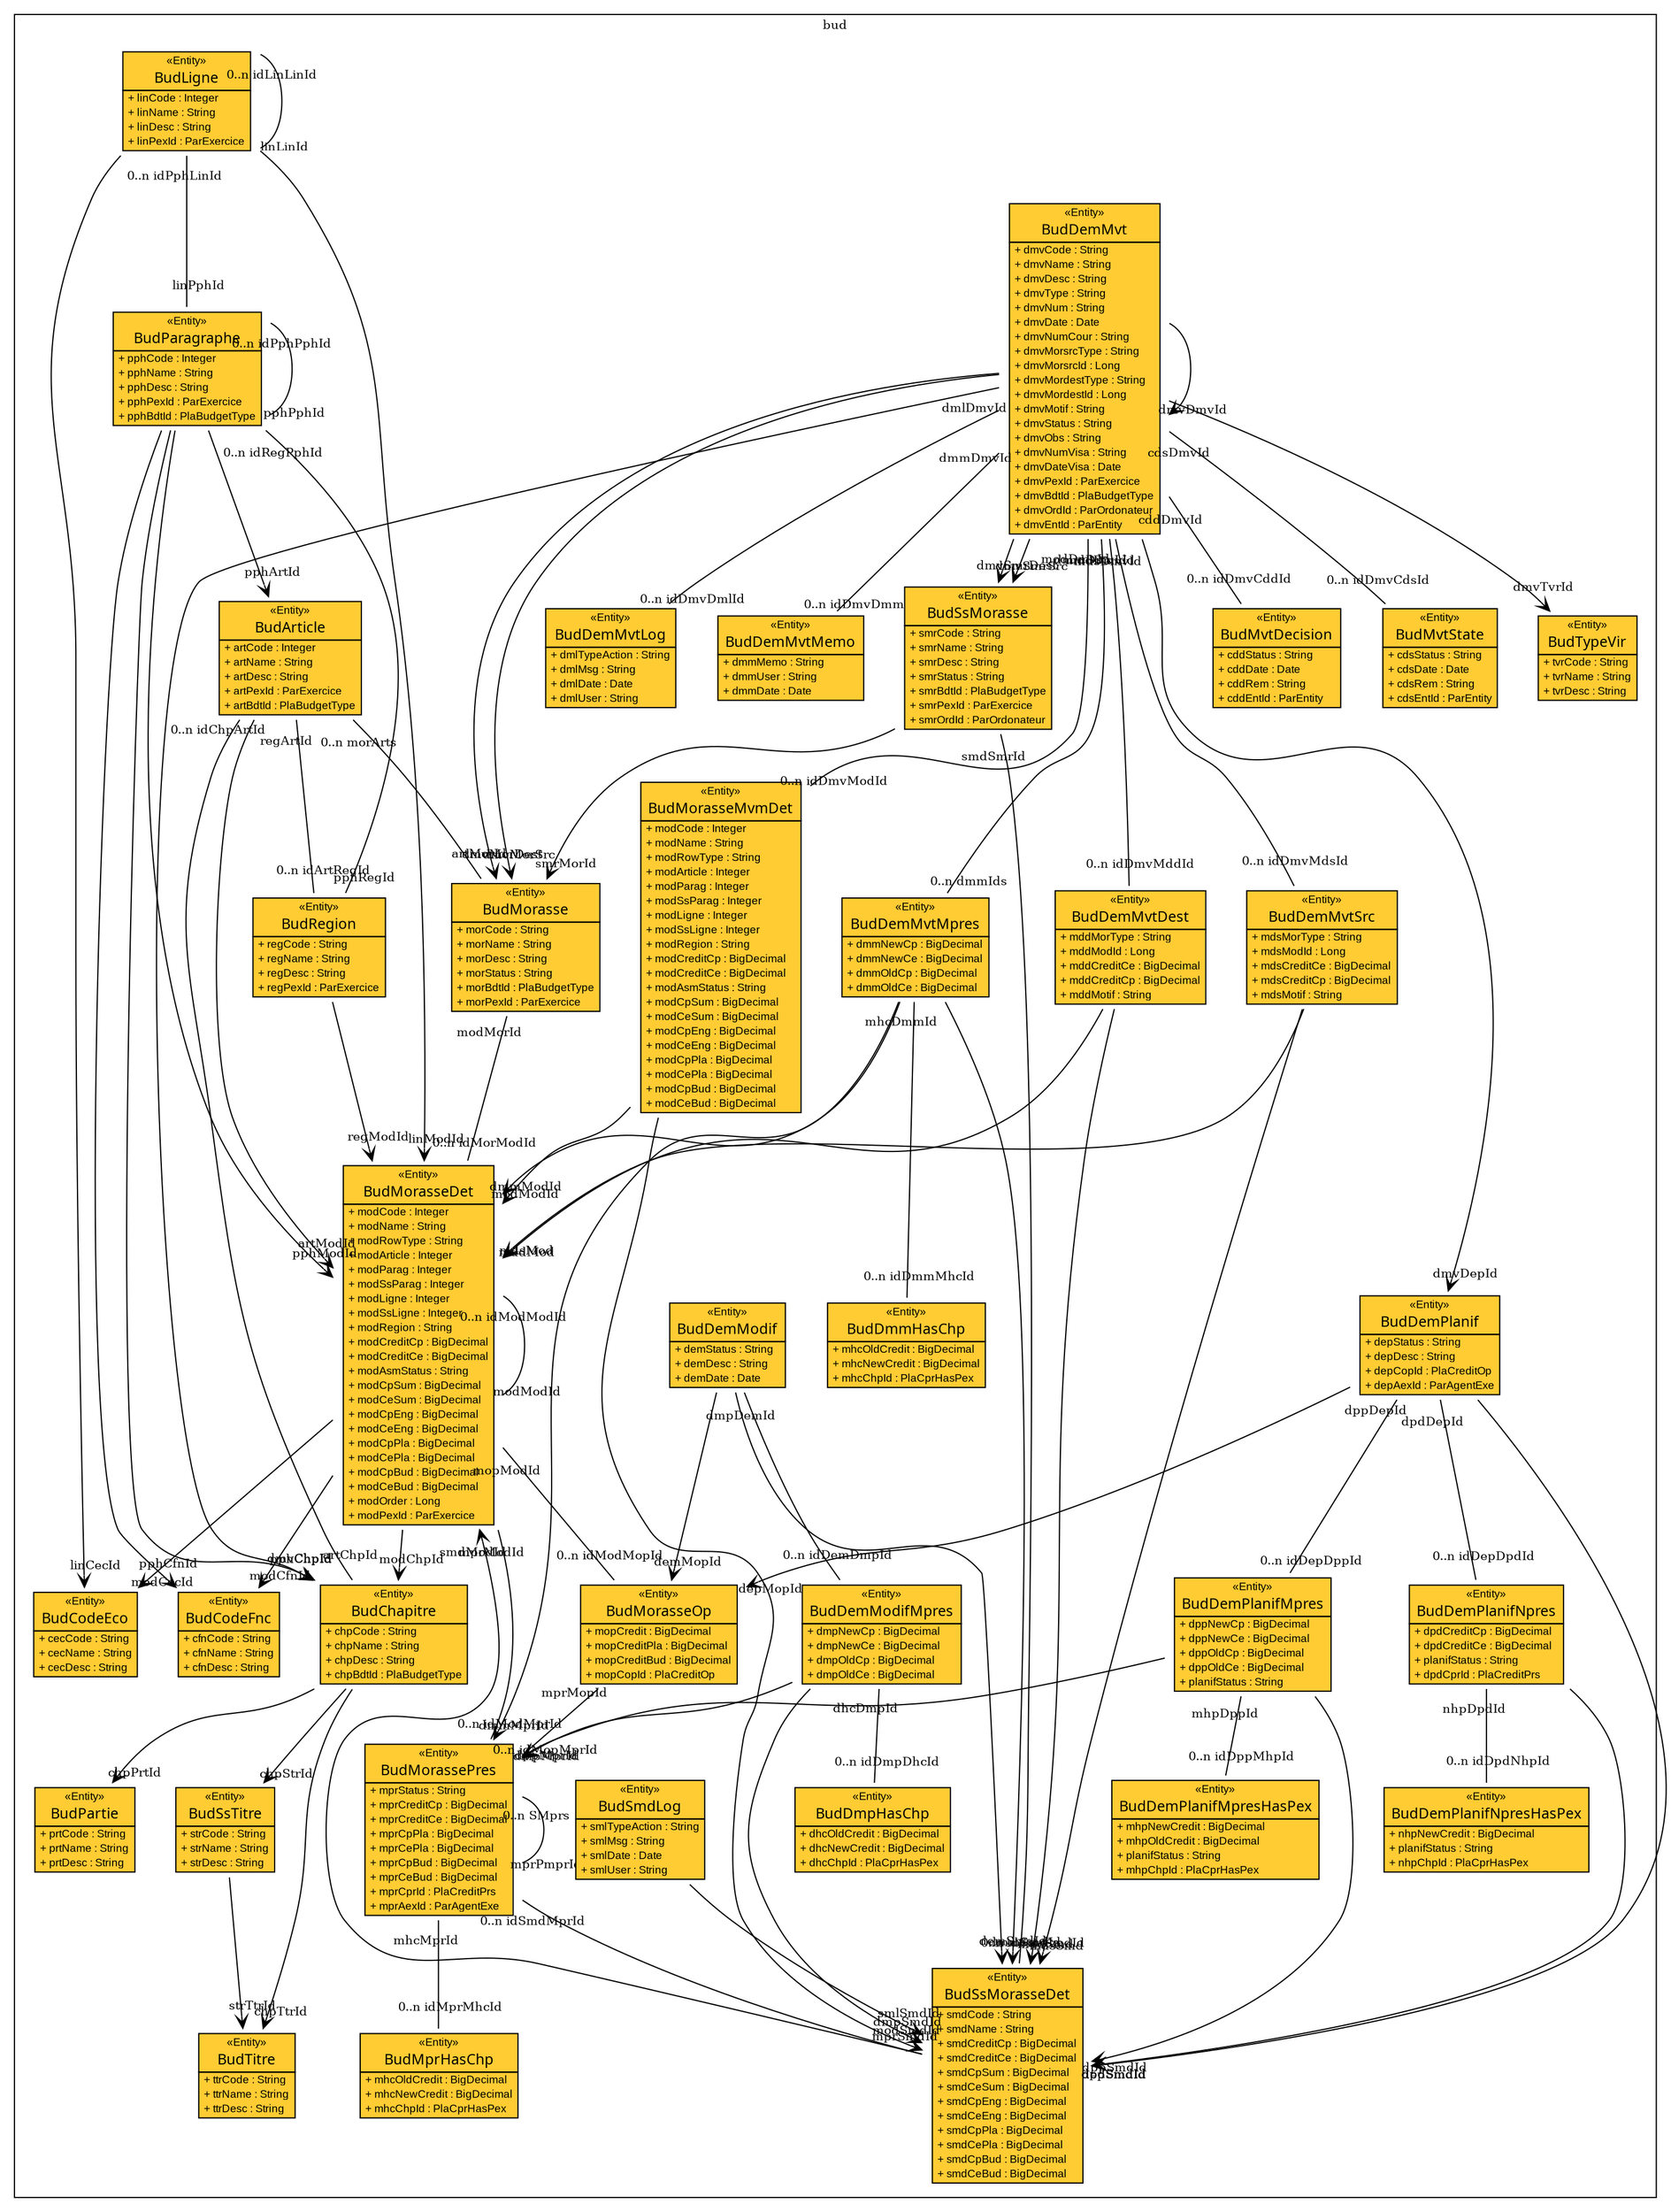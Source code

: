 digraph G {
	fontsize = 10
	node [
		fontsize = 10
		fontname="arial"
		shape=plaintext
	]

	edge [
		fontsize = 10
	]
subgraph clusterbud {
	label = "bud"  
	BudArticle [label=<<table border="0" cellborder="1" cellspacing="0" cellpadding="0" port="p" bgcolor="#FFCC33">
	<tr><td>
	<table border="0" cellspacing="1" cellpadding="1">
		<tr><td> &laquo;Entity&raquo; </td></tr>
		<tr><td><font face="arialbd"  point-size="12.0"> BudArticle </font></td></tr>
	</table></td></tr>
	<tr><td>
		<table border="0" cellspacing="0" cellpadding="1">	
	<tr><td align="left"> + artCode : Integer </td></tr>
	<tr><td align="left"> + artName : String </td></tr>
	<tr><td align="left"> + artDesc : String </td></tr>
	<tr><td align="left"> + artPexId : ParExercice </td></tr>
	<tr><td align="left"> + artBdtId : PlaBudgetType </td></tr>
		</table>		
	</td></tr>
	</table>>, fontname="arial", fontcolor="black", fontsize=9.0];
	BudChapitre [label=<<table border="0" cellborder="1" cellspacing="0" cellpadding="0" port="p" bgcolor="#FFCC33">
	<tr><td>
	<table border="0" cellspacing="1" cellpadding="1">
		<tr><td> &laquo;Entity&raquo; </td></tr>
		<tr><td><font face="arialbd"  point-size="12.0"> BudChapitre </font></td></tr>
	</table></td></tr>
	<tr><td>
		<table border="0" cellspacing="0" cellpadding="1">	
	<tr><td align="left"> + chpCode : String </td></tr>
	<tr><td align="left"> + chpName : String </td></tr>
	<tr><td align="left"> + chpDesc : String </td></tr>
	<tr><td align="left"> + chpBdtId : PlaBudgetType </td></tr>
		</table>		
	</td></tr>
	</table>>, fontname="arial", fontcolor="black", fontsize=9.0];
	BudCodeEco [label=<<table border="0" cellborder="1" cellspacing="0" cellpadding="0" port="p" bgcolor="#FFCC33">
	<tr><td>
	<table border="0" cellspacing="1" cellpadding="1">
		<tr><td> &laquo;Entity&raquo; </td></tr>
		<tr><td><font face="arialbd"  point-size="12.0"> BudCodeEco </font></td></tr>
	</table></td></tr>
	<tr><td>
		<table border="0" cellspacing="0" cellpadding="1">	
	<tr><td align="left"> + cecCode : String </td></tr>
	<tr><td align="left"> + cecName : String </td></tr>
	<tr><td align="left"> + cecDesc : String </td></tr>
		</table>		
	</td></tr>
	</table>>, fontname="arial", fontcolor="black", fontsize=9.0];
	BudCodeFnc [label=<<table border="0" cellborder="1" cellspacing="0" cellpadding="0" port="p" bgcolor="#FFCC33">
	<tr><td>
	<table border="0" cellspacing="1" cellpadding="1">
		<tr><td> &laquo;Entity&raquo; </td></tr>
		<tr><td><font face="arialbd"  point-size="12.0"> BudCodeFnc </font></td></tr>
	</table></td></tr>
	<tr><td>
		<table border="0" cellspacing="0" cellpadding="1">	
	<tr><td align="left"> + cfnCode : String </td></tr>
	<tr><td align="left"> + cfnName : String </td></tr>
	<tr><td align="left"> + cfnDesc : String </td></tr>
		</table>		
	</td></tr>
	</table>>, fontname="arial", fontcolor="black", fontsize=9.0];
	BudDemModif [label=<<table border="0" cellborder="1" cellspacing="0" cellpadding="0" port="p" bgcolor="#FFCC33">
	<tr><td>
	<table border="0" cellspacing="1" cellpadding="1">
		<tr><td> &laquo;Entity&raquo; </td></tr>
		<tr><td><font face="arialbd"  point-size="12.0"> BudDemModif </font></td></tr>
	</table></td></tr>
	<tr><td>
		<table border="0" cellspacing="0" cellpadding="1">	
	<tr><td align="left"> + demStatus : String </td></tr>
	<tr><td align="left"> + demDesc : String </td></tr>
	<tr><td align="left"> + demDate : Date </td></tr>
		</table>		
	</td></tr>
	</table>>, fontname="arial", fontcolor="black", fontsize=9.0];
	BudDemModifMpres [label=<<table border="0" cellborder="1" cellspacing="0" cellpadding="0" port="p" bgcolor="#FFCC33">
	<tr><td>
	<table border="0" cellspacing="1" cellpadding="1">
		<tr><td> &laquo;Entity&raquo; </td></tr>
		<tr><td><font face="arialbd"  point-size="12.0"> BudDemModifMpres </font></td></tr>
	</table></td></tr>
	<tr><td>
		<table border="0" cellspacing="0" cellpadding="1">	
	<tr><td align="left"> + dmpNewCp : BigDecimal </td></tr>
	<tr><td align="left"> + dmpNewCe : BigDecimal </td></tr>
	<tr><td align="left"> + dmpOldCp : BigDecimal </td></tr>
	<tr><td align="left"> + dmpOldCe : BigDecimal </td></tr>
		</table>		
	</td></tr>
	</table>>, fontname="arial", fontcolor="black", fontsize=9.0];
	BudDemMvt [label=<<table border="0" cellborder="1" cellspacing="0" cellpadding="0" port="p" bgcolor="#FFCC33">
	<tr><td>
	<table border="0" cellspacing="1" cellpadding="1">
		<tr><td> &laquo;Entity&raquo; </td></tr>
		<tr><td><font face="arialbd"  point-size="12.0"> BudDemMvt </font></td></tr>
	</table></td></tr>
	<tr><td>
		<table border="0" cellspacing="0" cellpadding="1">	
	<tr><td align="left"> + dmvCode : String </td></tr>
	<tr><td align="left"> + dmvName : String </td></tr>
	<tr><td align="left"> + dmvDesc : String </td></tr>
	<tr><td align="left"> + dmvType : String </td></tr>
	<tr><td align="left"> + dmvNum : String </td></tr>
	<tr><td align="left"> + dmvDate : Date </td></tr>
	<tr><td align="left"> + dmvNumCour : String </td></tr>
	<tr><td align="left"> + dmvMorsrcType : String </td></tr>
	<tr><td align="left"> + dmvMorsrcId : Long </td></tr>
	<tr><td align="left"> + dmvMordestType : String </td></tr>
	<tr><td align="left"> + dmvMordestId : Long </td></tr>
	<tr><td align="left"> + dmvMotif : String </td></tr>
	<tr><td align="left"> + dmvStatus : String </td></tr>
	<tr><td align="left"> + dmvObs : String </td></tr>
	<tr><td align="left"> + dmvNumVisa : String </td></tr>
	<tr><td align="left"> + dmvDateVisa : Date </td></tr>
	<tr><td align="left"> + dmvPexId : ParExercice </td></tr>
	<tr><td align="left"> + dmvBdtId : PlaBudgetType </td></tr>
	<tr><td align="left"> + dmvOrdId : ParOrdonateur </td></tr>
	<tr><td align="left"> + dmvEntId : ParEntity </td></tr>
		</table>		
	</td></tr>
	</table>>, fontname="arial", fontcolor="black", fontsize=9.0];
	BudDemMvtDest [label=<<table border="0" cellborder="1" cellspacing="0" cellpadding="0" port="p" bgcolor="#FFCC33">
	<tr><td>
	<table border="0" cellspacing="1" cellpadding="1">
		<tr><td> &laquo;Entity&raquo; </td></tr>
		<tr><td><font face="arialbd"  point-size="12.0"> BudDemMvtDest </font></td></tr>
	</table></td></tr>
	<tr><td>
		<table border="0" cellspacing="0" cellpadding="1">	
	<tr><td align="left"> + mddMorType : String </td></tr>
	<tr><td align="left"> + mddModId : Long </td></tr>
	<tr><td align="left"> + mddCreditCe : BigDecimal </td></tr>
	<tr><td align="left"> + mddCreditCp : BigDecimal </td></tr>
	<tr><td align="left"> + mddMotif : String </td></tr>
		</table>		
	</td></tr>
	</table>>, fontname="arial", fontcolor="black", fontsize=9.0];
	BudDemMvtLog [label=<<table border="0" cellborder="1" cellspacing="0" cellpadding="0" port="p" bgcolor="#FFCC33">
	<tr><td>
	<table border="0" cellspacing="1" cellpadding="1">
		<tr><td> &laquo;Entity&raquo; </td></tr>
		<tr><td><font face="arialbd"  point-size="12.0"> BudDemMvtLog </font></td></tr>
	</table></td></tr>
	<tr><td>
		<table border="0" cellspacing="0" cellpadding="1">	
	<tr><td align="left"> + dmlTypeAction : String </td></tr>
	<tr><td align="left"> + dmlMsg : String </td></tr>
	<tr><td align="left"> + dmlDate : Date </td></tr>
	<tr><td align="left"> + dmlUser : String </td></tr>
		</table>		
	</td></tr>
	</table>>, fontname="arial", fontcolor="black", fontsize=9.0];
	BudDemMvtMemo [label=<<table border="0" cellborder="1" cellspacing="0" cellpadding="0" port="p" bgcolor="#FFCC33">
	<tr><td>
	<table border="0" cellspacing="1" cellpadding="1">
		<tr><td> &laquo;Entity&raquo; </td></tr>
		<tr><td><font face="arialbd"  point-size="12.0"> BudDemMvtMemo </font></td></tr>
	</table></td></tr>
	<tr><td>
		<table border="0" cellspacing="0" cellpadding="1">	
	<tr><td align="left"> + dmmMemo : String </td></tr>
	<tr><td align="left"> + dmmUser : String </td></tr>
	<tr><td align="left"> + dmmDate : Date </td></tr>
		</table>		
	</td></tr>
	</table>>, fontname="arial", fontcolor="black", fontsize=9.0];
	BudDemMvtMpres [label=<<table border="0" cellborder="1" cellspacing="0" cellpadding="0" port="p" bgcolor="#FFCC33">
	<tr><td>
	<table border="0" cellspacing="1" cellpadding="1">
		<tr><td> &laquo;Entity&raquo; </td></tr>
		<tr><td><font face="arialbd"  point-size="12.0"> BudDemMvtMpres </font></td></tr>
	</table></td></tr>
	<tr><td>
		<table border="0" cellspacing="0" cellpadding="1">	
	<tr><td align="left"> + dmmNewCp : BigDecimal </td></tr>
	<tr><td align="left"> + dmmNewCe : BigDecimal </td></tr>
	<tr><td align="left"> + dmmOldCp : BigDecimal </td></tr>
	<tr><td align="left"> + dmmOldCe : BigDecimal </td></tr>
		</table>		
	</td></tr>
	</table>>, fontname="arial", fontcolor="black", fontsize=9.0];
	BudDemMvtSrc [label=<<table border="0" cellborder="1" cellspacing="0" cellpadding="0" port="p" bgcolor="#FFCC33">
	<tr><td>
	<table border="0" cellspacing="1" cellpadding="1">
		<tr><td> &laquo;Entity&raquo; </td></tr>
		<tr><td><font face="arialbd"  point-size="12.0"> BudDemMvtSrc </font></td></tr>
	</table></td></tr>
	<tr><td>
		<table border="0" cellspacing="0" cellpadding="1">	
	<tr><td align="left"> + mdsMorType : String </td></tr>
	<tr><td align="left"> + mdsModId : Long </td></tr>
	<tr><td align="left"> + mdsCreditCe : BigDecimal </td></tr>
	<tr><td align="left"> + mdsCreditCp : BigDecimal </td></tr>
	<tr><td align="left"> + mdsMotif : String </td></tr>
		</table>		
	</td></tr>
	</table>>, fontname="arial", fontcolor="black", fontsize=9.0];
	BudDemPlanif [label=<<table border="0" cellborder="1" cellspacing="0" cellpadding="0" port="p" bgcolor="#FFCC33">
	<tr><td>
	<table border="0" cellspacing="1" cellpadding="1">
		<tr><td> &laquo;Entity&raquo; </td></tr>
		<tr><td><font face="arialbd"  point-size="12.0"> BudDemPlanif </font></td></tr>
	</table></td></tr>
	<tr><td>
		<table border="0" cellspacing="0" cellpadding="1">	
	<tr><td align="left"> + depStatus : String </td></tr>
	<tr><td align="left"> + depDesc : String </td></tr>
	<tr><td align="left"> + depCopId : PlaCreditOp </td></tr>
	<tr><td align="left"> + depAexId : ParAgentExe </td></tr>
		</table>		
	</td></tr>
	</table>>, fontname="arial", fontcolor="black", fontsize=9.0];
	BudDemPlanifMpres [label=<<table border="0" cellborder="1" cellspacing="0" cellpadding="0" port="p" bgcolor="#FFCC33">
	<tr><td>
	<table border="0" cellspacing="1" cellpadding="1">
		<tr><td> &laquo;Entity&raquo; </td></tr>
		<tr><td><font face="arialbd"  point-size="12.0"> BudDemPlanifMpres </font></td></tr>
	</table></td></tr>
	<tr><td>
		<table border="0" cellspacing="0" cellpadding="1">	
	<tr><td align="left"> + dppNewCp : BigDecimal </td></tr>
	<tr><td align="left"> + dppNewCe : BigDecimal </td></tr>
	<tr><td align="left"> + dppOldCp : BigDecimal </td></tr>
	<tr><td align="left"> + dppOldCe : BigDecimal </td></tr>
	<tr><td align="left"> + planifStatus : String </td></tr>
		</table>		
	</td></tr>
	</table>>, fontname="arial", fontcolor="black", fontsize=9.0];
	BudDemPlanifMpresHasPex [label=<<table border="0" cellborder="1" cellspacing="0" cellpadding="0" port="p" bgcolor="#FFCC33">
	<tr><td>
	<table border="0" cellspacing="1" cellpadding="1">
		<tr><td> &laquo;Entity&raquo; </td></tr>
		<tr><td><font face="arialbd"  point-size="12.0"> BudDemPlanifMpresHasPex </font></td></tr>
	</table></td></tr>
	<tr><td>
		<table border="0" cellspacing="0" cellpadding="1">	
	<tr><td align="left"> + mhpNewCredit : BigDecimal </td></tr>
	<tr><td align="left"> + mhpOldCredit : BigDecimal </td></tr>
	<tr><td align="left"> + planifStatus : String </td></tr>
	<tr><td align="left"> + mhpChpId : PlaCprHasPex </td></tr>
		</table>		
	</td></tr>
	</table>>, fontname="arial", fontcolor="black", fontsize=9.0];
	BudDemPlanifNpres [label=<<table border="0" cellborder="1" cellspacing="0" cellpadding="0" port="p" bgcolor="#FFCC33">
	<tr><td>
	<table border="0" cellspacing="1" cellpadding="1">
		<tr><td> &laquo;Entity&raquo; </td></tr>
		<tr><td><font face="arialbd"  point-size="12.0"> BudDemPlanifNpres </font></td></tr>
	</table></td></tr>
	<tr><td>
		<table border="0" cellspacing="0" cellpadding="1">	
	<tr><td align="left"> + dpdCreditCp : BigDecimal </td></tr>
	<tr><td align="left"> + dpdCreditCe : BigDecimal </td></tr>
	<tr><td align="left"> + planifStatus : String </td></tr>
	<tr><td align="left"> + dpdCprId : PlaCreditPrs </td></tr>
		</table>		
	</td></tr>
	</table>>, fontname="arial", fontcolor="black", fontsize=9.0];
	BudDemPlanifNpresHasPex [label=<<table border="0" cellborder="1" cellspacing="0" cellpadding="0" port="p" bgcolor="#FFCC33">
	<tr><td>
	<table border="0" cellspacing="1" cellpadding="1">
		<tr><td> &laquo;Entity&raquo; </td></tr>
		<tr><td><font face="arialbd"  point-size="12.0"> BudDemPlanifNpresHasPex </font></td></tr>
	</table></td></tr>
	<tr><td>
		<table border="0" cellspacing="0" cellpadding="1">	
	<tr><td align="left"> + nhpNewCredit : BigDecimal </td></tr>
	<tr><td align="left"> + planifStatus : String </td></tr>
	<tr><td align="left"> + nhpChpId : PlaCprHasPex </td></tr>
		</table>		
	</td></tr>
	</table>>, fontname="arial", fontcolor="black", fontsize=9.0];
	BudDmmHasChp [label=<<table border="0" cellborder="1" cellspacing="0" cellpadding="0" port="p" bgcolor="#FFCC33">
	<tr><td>
	<table border="0" cellspacing="1" cellpadding="1">
		<tr><td> &laquo;Entity&raquo; </td></tr>
		<tr><td><font face="arialbd"  point-size="12.0"> BudDmmHasChp </font></td></tr>
	</table></td></tr>
	<tr><td>
		<table border="0" cellspacing="0" cellpadding="1">	
	<tr><td align="left"> + mhcOldCredit : BigDecimal </td></tr>
	<tr><td align="left"> + mhcNewCredit : BigDecimal </td></tr>
	<tr><td align="left"> + mhcChpId : PlaCprHasPex </td></tr>
		</table>		
	</td></tr>
	</table>>, fontname="arial", fontcolor="black", fontsize=9.0];
	BudDmpHasChp [label=<<table border="0" cellborder="1" cellspacing="0" cellpadding="0" port="p" bgcolor="#FFCC33">
	<tr><td>
	<table border="0" cellspacing="1" cellpadding="1">
		<tr><td> &laquo;Entity&raquo; </td></tr>
		<tr><td><font face="arialbd"  point-size="12.0"> BudDmpHasChp </font></td></tr>
	</table></td></tr>
	<tr><td>
		<table border="0" cellspacing="0" cellpadding="1">	
	<tr><td align="left"> + dhcOldCredit : BigDecimal </td></tr>
	<tr><td align="left"> + dhcNewCredit : BigDecimal </td></tr>
	<tr><td align="left"> + dhcChpId : PlaCprHasPex </td></tr>
		</table>		
	</td></tr>
	</table>>, fontname="arial", fontcolor="black", fontsize=9.0];
	BudLigne [label=<<table border="0" cellborder="1" cellspacing="0" cellpadding="0" port="p" bgcolor="#FFCC33">
	<tr><td>
	<table border="0" cellspacing="1" cellpadding="1">
		<tr><td> &laquo;Entity&raquo; </td></tr>
		<tr><td><font face="arialbd"  point-size="12.0"> BudLigne </font></td></tr>
	</table></td></tr>
	<tr><td>
		<table border="0" cellspacing="0" cellpadding="1">	
	<tr><td align="left"> + linCode : Integer </td></tr>
	<tr><td align="left"> + linName : String </td></tr>
	<tr><td align="left"> + linDesc : String </td></tr>
	<tr><td align="left"> + linPexId : ParExercice </td></tr>
		</table>		
	</td></tr>
	</table>>, fontname="arial", fontcolor="black", fontsize=9.0];
	BudMorasse [label=<<table border="0" cellborder="1" cellspacing="0" cellpadding="0" port="p" bgcolor="#FFCC33">
	<tr><td>
	<table border="0" cellspacing="1" cellpadding="1">
		<tr><td> &laquo;Entity&raquo; </td></tr>
		<tr><td><font face="arialbd"  point-size="12.0"> BudMorasse </font></td></tr>
	</table></td></tr>
	<tr><td>
		<table border="0" cellspacing="0" cellpadding="1">	
	<tr><td align="left"> + morCode : String </td></tr>
	<tr><td align="left"> + morName : String </td></tr>
	<tr><td align="left"> + morDesc : String </td></tr>
	<tr><td align="left"> + morStatus : String </td></tr>
	<tr><td align="left"> + morBdtId : PlaBudgetType </td></tr>
	<tr><td align="left"> + morPexId : ParExercice </td></tr>
		</table>		
	</td></tr>
	</table>>, fontname="arial", fontcolor="black", fontsize=9.0];
	BudMorasseDet [label=<<table border="0" cellborder="1" cellspacing="0" cellpadding="0" port="p" bgcolor="#FFCC33">
	<tr><td>
	<table border="0" cellspacing="1" cellpadding="1">
		<tr><td> &laquo;Entity&raquo; </td></tr>
		<tr><td><font face="arialbd"  point-size="12.0"> BudMorasseDet </font></td></tr>
	</table></td></tr>
	<tr><td>
		<table border="0" cellspacing="0" cellpadding="1">	
	<tr><td align="left"> + modCode : Integer </td></tr>
	<tr><td align="left"> + modName : String </td></tr>
	<tr><td align="left"> + modRowType : String </td></tr>
	<tr><td align="left"> + modArticle : Integer </td></tr>
	<tr><td align="left"> + modParag : Integer </td></tr>
	<tr><td align="left"> + modSsParag : Integer </td></tr>
	<tr><td align="left"> + modLigne : Integer </td></tr>
	<tr><td align="left"> + modSsLigne : Integer </td></tr>
	<tr><td align="left"> + modRegion : String </td></tr>
	<tr><td align="left"> + modCreditCp : BigDecimal </td></tr>
	<tr><td align="left"> + modCreditCe : BigDecimal </td></tr>
	<tr><td align="left"> + modAsmStatus : String </td></tr>
	<tr><td align="left"> + modCpSum : BigDecimal </td></tr>
	<tr><td align="left"> + modCeSum : BigDecimal </td></tr>
	<tr><td align="left"> + modCpEng : BigDecimal </td></tr>
	<tr><td align="left"> + modCeEng : BigDecimal </td></tr>
	<tr><td align="left"> + modCpPla : BigDecimal </td></tr>
	<tr><td align="left"> + modCePla : BigDecimal </td></tr>
	<tr><td align="left"> + modCpBud : BigDecimal </td></tr>
	<tr><td align="left"> + modCeBud : BigDecimal </td></tr>
	<tr><td align="left"> + modOrder : Long </td></tr>
	<tr><td align="left"> + modPexId : ParExercice </td></tr>
		</table>		
	</td></tr>
	</table>>, fontname="arial", fontcolor="black", fontsize=9.0];
	BudMorasseMvmDet [label=<<table border="0" cellborder="1" cellspacing="0" cellpadding="0" port="p" bgcolor="#FFCC33">
	<tr><td>
	<table border="0" cellspacing="1" cellpadding="1">
		<tr><td> &laquo;Entity&raquo; </td></tr>
		<tr><td><font face="arialbd"  point-size="12.0"> BudMorasseMvmDet </font></td></tr>
	</table></td></tr>
	<tr><td>
		<table border="0" cellspacing="0" cellpadding="1">	
	<tr><td align="left"> + modCode : Integer </td></tr>
	<tr><td align="left"> + modName : String </td></tr>
	<tr><td align="left"> + modRowType : String </td></tr>
	<tr><td align="left"> + modArticle : Integer </td></tr>
	<tr><td align="left"> + modParag : Integer </td></tr>
	<tr><td align="left"> + modSsParag : Integer </td></tr>
	<tr><td align="left"> + modLigne : Integer </td></tr>
	<tr><td align="left"> + modSsLigne : Integer </td></tr>
	<tr><td align="left"> + modRegion : String </td></tr>
	<tr><td align="left"> + modCreditCp : BigDecimal </td></tr>
	<tr><td align="left"> + modCreditCe : BigDecimal </td></tr>
	<tr><td align="left"> + modAsmStatus : String </td></tr>
	<tr><td align="left"> + modCpSum : BigDecimal </td></tr>
	<tr><td align="left"> + modCeSum : BigDecimal </td></tr>
	<tr><td align="left"> + modCpEng : BigDecimal </td></tr>
	<tr><td align="left"> + modCeEng : BigDecimal </td></tr>
	<tr><td align="left"> + modCpPla : BigDecimal </td></tr>
	<tr><td align="left"> + modCePla : BigDecimal </td></tr>
	<tr><td align="left"> + modCpBud : BigDecimal </td></tr>
	<tr><td align="left"> + modCeBud : BigDecimal </td></tr>
		</table>		
	</td></tr>
	</table>>, fontname="arial", fontcolor="black", fontsize=9.0];
	BudMorasseOp [label=<<table border="0" cellborder="1" cellspacing="0" cellpadding="0" port="p" bgcolor="#FFCC33">
	<tr><td>
	<table border="0" cellspacing="1" cellpadding="1">
		<tr><td> &laquo;Entity&raquo; </td></tr>
		<tr><td><font face="arialbd"  point-size="12.0"> BudMorasseOp </font></td></tr>
	</table></td></tr>
	<tr><td>
		<table border="0" cellspacing="0" cellpadding="1">	
	<tr><td align="left"> + mopCredit : BigDecimal </td></tr>
	<tr><td align="left"> + mopCreditPla : BigDecimal </td></tr>
	<tr><td align="left"> + mopCreditBud : BigDecimal </td></tr>
	<tr><td align="left"> + mopCopId : PlaCreditOp </td></tr>
		</table>		
	</td></tr>
	</table>>, fontname="arial", fontcolor="black", fontsize=9.0];
	BudMorassePres [label=<<table border="0" cellborder="1" cellspacing="0" cellpadding="0" port="p" bgcolor="#FFCC33">
	<tr><td>
	<table border="0" cellspacing="1" cellpadding="1">
		<tr><td> &laquo;Entity&raquo; </td></tr>
		<tr><td><font face="arialbd"  point-size="12.0"> BudMorassePres </font></td></tr>
	</table></td></tr>
	<tr><td>
		<table border="0" cellspacing="0" cellpadding="1">	
	<tr><td align="left"> + mprStatus : String </td></tr>
	<tr><td align="left"> + mprCreditCp : BigDecimal </td></tr>
	<tr><td align="left"> + mprCreditCe : BigDecimal </td></tr>
	<tr><td align="left"> + mprCpPla : BigDecimal </td></tr>
	<tr><td align="left"> + mprCePla : BigDecimal </td></tr>
	<tr><td align="left"> + mprCpBud : BigDecimal </td></tr>
	<tr><td align="left"> + mprCeBud : BigDecimal </td></tr>
	<tr><td align="left"> + mprCprId : PlaCreditPrs </td></tr>
	<tr><td align="left"> + mprAexId : ParAgentExe </td></tr>
		</table>		
	</td></tr>
	</table>>, fontname="arial", fontcolor="black", fontsize=9.0];
	BudMprHasChp [label=<<table border="0" cellborder="1" cellspacing="0" cellpadding="0" port="p" bgcolor="#FFCC33">
	<tr><td>
	<table border="0" cellspacing="1" cellpadding="1">
		<tr><td> &laquo;Entity&raquo; </td></tr>
		<tr><td><font face="arialbd"  point-size="12.0"> BudMprHasChp </font></td></tr>
	</table></td></tr>
	<tr><td>
		<table border="0" cellspacing="0" cellpadding="1">	
	<tr><td align="left"> + mhcOldCredit : BigDecimal </td></tr>
	<tr><td align="left"> + mhcNewCredit : BigDecimal </td></tr>
	<tr><td align="left"> + mhcChpId : PlaCprHasPex </td></tr>
		</table>		
	</td></tr>
	</table>>, fontname="arial", fontcolor="black", fontsize=9.0];
	BudMvtDecision [label=<<table border="0" cellborder="1" cellspacing="0" cellpadding="0" port="p" bgcolor="#FFCC33">
	<tr><td>
	<table border="0" cellspacing="1" cellpadding="1">
		<tr><td> &laquo;Entity&raquo; </td></tr>
		<tr><td><font face="arialbd"  point-size="12.0"> BudMvtDecision </font></td></tr>
	</table></td></tr>
	<tr><td>
		<table border="0" cellspacing="0" cellpadding="1">	
	<tr><td align="left"> + cddStatus : String </td></tr>
	<tr><td align="left"> + cddDate : Date </td></tr>
	<tr><td align="left"> + cddRem : String </td></tr>
	<tr><td align="left"> + cddEntId : ParEntity </td></tr>
		</table>		
	</td></tr>
	</table>>, fontname="arial", fontcolor="black", fontsize=9.0];
	BudMvtState [label=<<table border="0" cellborder="1" cellspacing="0" cellpadding="0" port="p" bgcolor="#FFCC33">
	<tr><td>
	<table border="0" cellspacing="1" cellpadding="1">
		<tr><td> &laquo;Entity&raquo; </td></tr>
		<tr><td><font face="arialbd"  point-size="12.0"> BudMvtState </font></td></tr>
	</table></td></tr>
	<tr><td>
		<table border="0" cellspacing="0" cellpadding="1">	
	<tr><td align="left"> + cdsStatus : String </td></tr>
	<tr><td align="left"> + cdsDate : Date </td></tr>
	<tr><td align="left"> + cdsRem : String </td></tr>
	<tr><td align="left"> + cdsEntId : ParEntity </td></tr>
		</table>		
	</td></tr>
	</table>>, fontname="arial", fontcolor="black", fontsize=9.0];
	BudParagraphe [label=<<table border="0" cellborder="1" cellspacing="0" cellpadding="0" port="p" bgcolor="#FFCC33">
	<tr><td>
	<table border="0" cellspacing="1" cellpadding="1">
		<tr><td> &laquo;Entity&raquo; </td></tr>
		<tr><td><font face="arialbd"  point-size="12.0"> BudParagraphe </font></td></tr>
	</table></td></tr>
	<tr><td>
		<table border="0" cellspacing="0" cellpadding="1">	
	<tr><td align="left"> + pphCode : Integer </td></tr>
	<tr><td align="left"> + pphName : String </td></tr>
	<tr><td align="left"> + pphDesc : String </td></tr>
	<tr><td align="left"> + pphPexId : ParExercice </td></tr>
	<tr><td align="left"> + pphBdtId : PlaBudgetType </td></tr>
		</table>		
	</td></tr>
	</table>>, fontname="arial", fontcolor="black", fontsize=9.0];
	BudPartie [label=<<table border="0" cellborder="1" cellspacing="0" cellpadding="0" port="p" bgcolor="#FFCC33">
	<tr><td>
	<table border="0" cellspacing="1" cellpadding="1">
		<tr><td> &laquo;Entity&raquo; </td></tr>
		<tr><td><font face="arialbd"  point-size="12.0"> BudPartie </font></td></tr>
	</table></td></tr>
	<tr><td>
		<table border="0" cellspacing="0" cellpadding="1">	
	<tr><td align="left"> + prtCode : String </td></tr>
	<tr><td align="left"> + prtName : String </td></tr>
	<tr><td align="left"> + prtDesc : String </td></tr>
		</table>		
	</td></tr>
	</table>>, fontname="arial", fontcolor="black", fontsize=9.0];
	BudRegion [label=<<table border="0" cellborder="1" cellspacing="0" cellpadding="0" port="p" bgcolor="#FFCC33">
	<tr><td>
	<table border="0" cellspacing="1" cellpadding="1">
		<tr><td> &laquo;Entity&raquo; </td></tr>
		<tr><td><font face="arialbd"  point-size="12.0"> BudRegion </font></td></tr>
	</table></td></tr>
	<tr><td>
		<table border="0" cellspacing="0" cellpadding="1">	
	<tr><td align="left"> + regCode : String </td></tr>
	<tr><td align="left"> + regName : String </td></tr>
	<tr><td align="left"> + regDesc : String </td></tr>
	<tr><td align="left"> + regPexId : ParExercice </td></tr>
		</table>		
	</td></tr>
	</table>>, fontname="arial", fontcolor="black", fontsize=9.0];
	BudSmdLog [label=<<table border="0" cellborder="1" cellspacing="0" cellpadding="0" port="p" bgcolor="#FFCC33">
	<tr><td>
	<table border="0" cellspacing="1" cellpadding="1">
		<tr><td> &laquo;Entity&raquo; </td></tr>
		<tr><td><font face="arialbd"  point-size="12.0"> BudSmdLog </font></td></tr>
	</table></td></tr>
	<tr><td>
		<table border="0" cellspacing="0" cellpadding="1">	
	<tr><td align="left"> + smlTypeAction : String </td></tr>
	<tr><td align="left"> + smlMsg : String </td></tr>
	<tr><td align="left"> + smlDate : Date </td></tr>
	<tr><td align="left"> + smlUser : String </td></tr>
		</table>		
	</td></tr>
	</table>>, fontname="arial", fontcolor="black", fontsize=9.0];
	BudSsMorasse [label=<<table border="0" cellborder="1" cellspacing="0" cellpadding="0" port="p" bgcolor="#FFCC33">
	<tr><td>
	<table border="0" cellspacing="1" cellpadding="1">
		<tr><td> &laquo;Entity&raquo; </td></tr>
		<tr><td><font face="arialbd"  point-size="12.0"> BudSsMorasse </font></td></tr>
	</table></td></tr>
	<tr><td>
		<table border="0" cellspacing="0" cellpadding="1">	
	<tr><td align="left"> + smrCode : String </td></tr>
	<tr><td align="left"> + smrName : String </td></tr>
	<tr><td align="left"> + smrDesc : String </td></tr>
	<tr><td align="left"> + smrStatus : String </td></tr>
	<tr><td align="left"> + smrBdtId : PlaBudgetType </td></tr>
	<tr><td align="left"> + smrPexId : ParExercice </td></tr>
	<tr><td align="left"> + smrOrdId : ParOrdonateur </td></tr>
		</table>		
	</td></tr>
	</table>>, fontname="arial", fontcolor="black", fontsize=9.0];
	BudSsMorasseDet [label=<<table border="0" cellborder="1" cellspacing="0" cellpadding="0" port="p" bgcolor="#FFCC33">
	<tr><td>
	<table border="0" cellspacing="1" cellpadding="1">
		<tr><td> &laquo;Entity&raquo; </td></tr>
		<tr><td><font face="arialbd"  point-size="12.0"> BudSsMorasseDet </font></td></tr>
	</table></td></tr>
	<tr><td>
		<table border="0" cellspacing="0" cellpadding="1">	
	<tr><td align="left"> + smdCode : String </td></tr>
	<tr><td align="left"> + smdName : String </td></tr>
	<tr><td align="left"> + smdCreditCp : BigDecimal </td></tr>
	<tr><td align="left"> + smdCreditCe : BigDecimal </td></tr>
	<tr><td align="left"> + smdCpSum : BigDecimal </td></tr>
	<tr><td align="left"> + smdCeSum : BigDecimal </td></tr>
	<tr><td align="left"> + smdCpEng : BigDecimal </td></tr>
	<tr><td align="left"> + smdCeEng : BigDecimal </td></tr>
	<tr><td align="left"> + smdCpPla : BigDecimal </td></tr>
	<tr><td align="left"> + smdCePla : BigDecimal </td></tr>
	<tr><td align="left"> + smdCpBud : BigDecimal </td></tr>
	<tr><td align="left"> + smdCeBud : BigDecimal </td></tr>
		</table>		
	</td></tr>
	</table>>, fontname="arial", fontcolor="black", fontsize=9.0];
	BudSsTitre [label=<<table border="0" cellborder="1" cellspacing="0" cellpadding="0" port="p" bgcolor="#FFCC33">
	<tr><td>
	<table border="0" cellspacing="1" cellpadding="1">
		<tr><td> &laquo;Entity&raquo; </td></tr>
		<tr><td><font face="arialbd"  point-size="12.0"> BudSsTitre </font></td></tr>
	</table></td></tr>
	<tr><td>
		<table border="0" cellspacing="0" cellpadding="1">	
	<tr><td align="left"> + strCode : String </td></tr>
	<tr><td align="left"> + strName : String </td></tr>
	<tr><td align="left"> + strDesc : String </td></tr>
		</table>		
	</td></tr>
	</table>>, fontname="arial", fontcolor="black", fontsize=9.0];
	BudTitre [label=<<table border="0" cellborder="1" cellspacing="0" cellpadding="0" port="p" bgcolor="#FFCC33">
	<tr><td>
	<table border="0" cellspacing="1" cellpadding="1">
		<tr><td> &laquo;Entity&raquo; </td></tr>
		<tr><td><font face="arialbd"  point-size="12.0"> BudTitre </font></td></tr>
	</table></td></tr>
	<tr><td>
		<table border="0" cellspacing="0" cellpadding="1">	
	<tr><td align="left"> + ttrCode : String </td></tr>
	<tr><td align="left"> + ttrName : String </td></tr>
	<tr><td align="left"> + ttrDesc : String </td></tr>
		</table>		
	</td></tr>
	</table>>, fontname="arial", fontcolor="black", fontsize=9.0];
	BudTypeVir [label=<<table border="0" cellborder="1" cellspacing="0" cellpadding="0" port="p" bgcolor="#FFCC33">
	<tr><td>
	<table border="0" cellspacing="1" cellpadding="1">
		<tr><td> &laquo;Entity&raquo; </td></tr>
		<tr><td><font face="arialbd"  point-size="12.0"> BudTypeVir </font></td></tr>
	</table></td></tr>
	<tr><td>
		<table border="0" cellspacing="0" cellpadding="1">	
	<tr><td align="left"> + tvrCode : String </td></tr>
	<tr><td align="left"> + tvrName : String </td></tr>
	<tr><td align="left"> + tvrDesc : String </td></tr>
		</table>		
	</td></tr>
	</table>>, fontname="arial", fontcolor="black", fontsize=9.0];
}
edge [arrowhead = "empty"]
edge [arrowhead = "none"]


edge [arrowtail="none" arrowhead = "none" headlabel="artChpId" taillabel="0..n idChpArtId" labeldistance="2.0" labelangle="-30"]

BudArticle -> BudChapitre

edge [arrowtail="none" arrowhead = "none" headlabel="artMorId" taillabel="0..n morArts" labeldistance="2.0" labelangle="-30"]

BudArticle -> BudMorasse

edge [arrowtail="none" arrowhead = "open" headlabel="artModId" taillabel="" labeldistance="2.0" labelangle="-30"]

BudArticle -> BudMorasseDet

edge [arrowtail="none" arrowhead = "none" headlabel="0..n idArtRegId" taillabel="regArtId" labeldistance="2.0" labelangle="-30"]

BudArticle -> BudRegion

edge [arrowtail="none" arrowhead = "open" headlabel="chpPrtId" taillabel="" labeldistance="2.0" labelangle="-30"]

BudChapitre -> BudPartie

edge [arrowtail="none" arrowhead = "open" headlabel="chpStrId" taillabel="" labeldistance="2.0" labelangle="-30"]

BudChapitre -> BudSsTitre

edge [arrowtail="none" arrowhead = "open" headlabel="chpTtrId" taillabel="" labeldistance="2.0" labelangle="-30"]

BudChapitre -> BudTitre

edge [arrowtail="none" arrowhead = "none" headlabel="0..n idDemDmpId" taillabel="dmpDemId" labeldistance="2.0" labelangle="-30"]

BudDemModif -> BudDemModifMpres

edge [arrowtail="none" arrowhead = "open" headlabel="demMopId" taillabel="" labeldistance="2.0" labelangle="-30"]

BudDemModif -> BudMorasseOp

edge [arrowtail="none" arrowhead = "open" headlabel="demSmdId" taillabel="" labeldistance="2.0" labelangle="-30"]

BudDemModif -> BudSsMorasseDet

edge [arrowtail="none" arrowhead = "none" headlabel="0..n idDmpDhcId" taillabel="dhcDmpId" labeldistance="2.0" labelangle="-30"]

BudDemModifMpres -> BudDmpHasChp

edge [arrowtail="none" arrowhead = "open" headlabel="dmpMprId" taillabel="" labeldistance="2.0" labelangle="-30"]

BudDemModifMpres -> BudMorassePres

edge [arrowtail="none" arrowhead = "open" headlabel="dmpSmdId" taillabel="" labeldistance="2.0" labelangle="-30"]

BudDemModifMpres -> BudSsMorasseDet

edge [arrowtail="none" arrowhead = "open" headlabel="dmvChpId" taillabel="" labeldistance="2.0" labelangle="-30"]

BudDemMvt -> BudChapitre

edge [arrowtail="none" arrowhead = "open" headlabel="dmvDmvId" taillabel="" labeldistance="2.0" labelangle="-30"]

BudDemMvt -> BudDemMvt

edge [arrowtail="none" arrowhead = "none" headlabel="0..n idDmvMddId" taillabel="mddDmvId" labeldistance="2.0" labelangle="-30"]

BudDemMvt -> BudDemMvtDest

edge [arrowtail="none" arrowhead = "none" headlabel="0..n idDmvDmlId" taillabel="dmlDmvId" labeldistance="2.0" labelangle="-30"]

BudDemMvt -> BudDemMvtLog

edge [arrowtail="none" arrowhead = "none" headlabel="0..n idDmvDmmId" taillabel="dmmDmvId" labeldistance="2.0" labelangle="-30"]

BudDemMvt -> BudDemMvtMemo

edge [arrowtail="none" arrowhead = "none" headlabel="0..n dmmIds" taillabel="dmmDmvId" labeldistance="2.0" labelangle="-30"]

BudDemMvt -> BudDemMvtMpres

edge [arrowtail="none" arrowhead = "none" headlabel="0..n idDmvMdsId" taillabel="mdsDmvId" labeldistance="2.0" labelangle="-30"]

BudDemMvt -> BudDemMvtSrc

edge [arrowtail="none" arrowhead = "open" headlabel="dmvDepId" taillabel="" labeldistance="2.0" labelangle="-30"]

BudDemMvt -> BudDemPlanif

edge [arrowtail="none" arrowhead = "open" headlabel="dmvMorDest" taillabel="" labeldistance="2.0" labelangle="-30"]

BudDemMvt -> BudMorasse

edge [arrowtail="none" arrowhead = "open" headlabel="dmvMorSrc" taillabel="" labeldistance="2.0" labelangle="-30"]

BudDemMvt -> BudMorasse

edge [arrowtail="none" arrowhead = "none" headlabel="0..n idDmvModId" taillabel="modDmvId" labeldistance="2.0" labelangle="-30"]

BudDemMvt -> BudMorasseMvmDet

edge [arrowtail="none" arrowhead = "none" headlabel="0..n idDmvCddId" taillabel="cddDmvId" labeldistance="2.0" labelangle="-30"]

BudDemMvt -> BudMvtDecision

edge [arrowtail="none" arrowhead = "none" headlabel="0..n idDmvCdsId" taillabel="cdsDmvId" labeldistance="2.0" labelangle="-30"]

BudDemMvt -> BudMvtState

edge [arrowtail="none" arrowhead = "open" headlabel="dmvSmrDest" taillabel="" labeldistance="2.0" labelangle="-30"]

BudDemMvt -> BudSsMorasse

edge [arrowtail="none" arrowhead = "open" headlabel="dmvSmrSrc" taillabel="" labeldistance="2.0" labelangle="-30"]

BudDemMvt -> BudSsMorasse

edge [arrowtail="none" arrowhead = "open" headlabel="dmvTvrId" taillabel="" labeldistance="2.0" labelangle="-30"]

BudDemMvt -> BudTypeVir

edge [arrowtail="none" arrowhead = "open" headlabel="mddMod" taillabel="" labeldistance="2.0" labelangle="-30"]

BudDemMvtDest -> BudMorasseDet

edge [arrowtail="none" arrowhead = "open" headlabel="mddSmd" taillabel="" labeldistance="2.0" labelangle="-30"]

BudDemMvtDest -> BudSsMorasseDet

edge [arrowtail="none" arrowhead = "none" headlabel="0..n idDmmMhcId" taillabel="mhcDmmId" labeldistance="2.0" labelangle="-30"]

BudDemMvtMpres -> BudDmmHasChp

edge [arrowtail="none" arrowhead = "open" headlabel="dmmModId" taillabel="" labeldistance="2.0" labelangle="-30"]

BudDemMvtMpres -> BudMorasseDet

edge [arrowtail="none" arrowhead = "open" headlabel="dmmMprId" taillabel="" labeldistance="2.0" labelangle="-30"]

BudDemMvtMpres -> BudMorassePres

edge [arrowtail="none" arrowhead = "open" headlabel="dmmSmdId" taillabel="" labeldistance="2.0" labelangle="-30"]

BudDemMvtMpres -> BudSsMorasseDet

edge [arrowtail="none" arrowhead = "open" headlabel="mdsMod" taillabel="" labeldistance="2.0" labelangle="-30"]

BudDemMvtSrc -> BudMorasseDet

edge [arrowtail="none" arrowhead = "open" headlabel="mdsSmd" taillabel="" labeldistance="2.0" labelangle="-30"]

BudDemMvtSrc -> BudSsMorasseDet

edge [arrowtail="none" arrowhead = "none" headlabel="0..n idDepDppId" taillabel="dppDepId" labeldistance="2.0" labelangle="-30"]

BudDemPlanif -> BudDemPlanifMpres

edge [arrowtail="none" arrowhead = "none" headlabel="0..n idDepDpdId" taillabel="dpdDepId" labeldistance="2.0" labelangle="-30"]

BudDemPlanif -> BudDemPlanifNpres

edge [arrowtail="none" arrowhead = "open" headlabel="depMopId" taillabel="" labeldistance="2.0" labelangle="-30"]

BudDemPlanif -> BudMorasseOp

edge [arrowtail="none" arrowhead = "open" headlabel="depSmdId" taillabel="" labeldistance="2.0" labelangle="-30"]

BudDemPlanif -> BudSsMorasseDet

edge [arrowtail="none" arrowhead = "none" headlabel="0..n idDppMhpId" taillabel="mhpDppId" labeldistance="2.0" labelangle="-30"]

BudDemPlanifMpres -> BudDemPlanifMpresHasPex

edge [arrowtail="none" arrowhead = "open" headlabel="dppMprId" taillabel="" labeldistance="2.0" labelangle="-30"]

BudDemPlanifMpres -> BudMorassePres

edge [arrowtail="none" arrowhead = "open" headlabel="dppSmdId" taillabel="" labeldistance="2.0" labelangle="-30"]

BudDemPlanifMpres -> BudSsMorasseDet

edge [arrowtail="none" arrowhead = "none" headlabel="0..n idDpdNhpId" taillabel="nhpDpdId" labeldistance="2.0" labelangle="-30"]

BudDemPlanifNpres -> BudDemPlanifNpresHasPex

edge [arrowtail="none" arrowhead = "open" headlabel="dpdSmdId" taillabel="" labeldistance="2.0" labelangle="-30"]

BudDemPlanifNpres -> BudSsMorasseDet

edge [arrowtail="none" arrowhead = "open" headlabel="linCecId" taillabel="" labeldistance="2.0" labelangle="-30"]

BudLigne -> BudCodeEco

edge [arrowtail="none" arrowhead = "none" headlabel="linLinId" taillabel="0..n idLinLinId" labeldistance="2.0" labelangle="-30"]

BudLigne -> BudLigne

edge [arrowtail="none" arrowhead = "open" headlabel="linModId" taillabel="" labeldistance="2.0" labelangle="-30"]

BudLigne -> BudMorasseDet

edge [arrowtail="none" arrowhead = "none" headlabel="linPphId" taillabel="0..n idPphLinId" labeldistance="2.0" labelangle="-30"]

BudLigne -> BudParagraphe

edge [arrowtail="none" arrowhead = "none" headlabel="0..n idMorModId" taillabel="modMorId" labeldistance="2.0" labelangle="-30"]

BudMorasse -> BudMorasseDet

edge [arrowtail="none" arrowhead = "open" headlabel="modChpId" taillabel="" labeldistance="2.0" labelangle="-30"]

BudMorasseDet -> BudChapitre

edge [arrowtail="none" arrowhead = "open" headlabel="modCecId" taillabel="" labeldistance="2.0" labelangle="-30"]

BudMorasseDet -> BudCodeEco

edge [arrowtail="none" arrowhead = "open" headlabel="modCfnId" taillabel="" labeldistance="2.0" labelangle="-30"]

BudMorasseDet -> BudCodeFnc

edge [arrowtail="none" arrowhead = "none" headlabel="modModId" taillabel="0..n idModModId" labeldistance="2.0" labelangle="-30"]

BudMorasseDet -> BudMorasseDet

edge [arrowtail="none" arrowhead = "none" headlabel="0..n idModMopId" taillabel="mopModId" labeldistance="2.0" labelangle="-30"]

BudMorasseDet -> BudMorasseOp

edge [arrowtail="none" arrowhead = "none" headlabel="0..n idModMprId" taillabel="mprModId" labeldistance="2.0" labelangle="-30"]

BudMorasseDet -> BudMorassePres

edge [arrowtail="none" arrowhead = "open" headlabel="modModId" taillabel="" labeldistance="2.0" labelangle="-30"]

BudMorasseMvmDet -> BudMorasseDet

edge [arrowtail="none" arrowhead = "open" headlabel="modSmdId" taillabel="" labeldistance="2.0" labelangle="-30"]

BudMorasseMvmDet -> BudSsMorasseDet

edge [arrowtail="none" arrowhead = "none" headlabel="0..n idMopMprId" taillabel="mprMopId" labeldistance="2.0" labelangle="-30"]

BudMorasseOp -> BudMorassePres

edge [arrowtail="none" arrowhead = "none" headlabel="mprPmprId" taillabel="0..n SMprs" labeldistance="2.0" labelangle="-30"]

BudMorassePres -> BudMorassePres

edge [arrowtail="none" arrowhead = "none" headlabel="0..n idMprMhcId" taillabel="mhcMprId" labeldistance="2.0" labelangle="-30"]

BudMorassePres -> BudMprHasChp

edge [arrowtail="none" arrowhead = "none" headlabel="mprSmdId" taillabel="0..n idSmdMprId" labeldistance="2.0" labelangle="-30"]

BudMorassePres -> BudSsMorasseDet

edge [arrowtail="none" arrowhead = "open" headlabel="pphArtId" taillabel="" labeldistance="2.0" labelangle="-30"]

BudParagraphe -> BudArticle

edge [arrowtail="none" arrowhead = "open" headlabel="pphChpId" taillabel="" labeldistance="2.0" labelangle="-30"]

BudParagraphe -> BudChapitre

edge [arrowtail="none" arrowhead = "open" headlabel="pphCfnId" taillabel="" labeldistance="2.0" labelangle="-30"]

BudParagraphe -> BudCodeFnc

edge [arrowtail="none" arrowhead = "open" headlabel="pphModId" taillabel="" labeldistance="2.0" labelangle="-30"]

BudParagraphe -> BudMorasseDet

edge [arrowtail="none" arrowhead = "none" headlabel="pphPphId" taillabel="0..n idPphPphId" labeldistance="2.0" labelangle="-30"]

BudParagraphe -> BudParagraphe

edge [arrowtail="none" arrowhead = "none" headlabel="pphRegId" taillabel="0..n idRegPphId" labeldistance="2.0" labelangle="-30"]

BudParagraphe -> BudRegion

edge [arrowtail="none" arrowhead = "open" headlabel="regModId" taillabel="" labeldistance="2.0" labelangle="-30"]

BudRegion -> BudMorasseDet

edge [arrowtail="none" arrowhead = "open" headlabel="smlSmdId" taillabel="" labeldistance="2.0" labelangle="-30"]

BudSmdLog -> BudSsMorasseDet

edge [arrowtail="none" arrowhead = "open" headlabel="smrMorId" taillabel="" labeldistance="2.0" labelangle="-30"]

BudSsMorasse -> BudMorasse

edge [arrowtail="none" arrowhead = "none" headlabel="0..n idSmrSmdId" taillabel="smdSmrId" labeldistance="2.0" labelangle="-30"]

BudSsMorasse -> BudSsMorasseDet

edge [arrowtail="none" arrowhead = "open" headlabel="smdModId" taillabel="" labeldistance="2.0" labelangle="-30"]

BudSsMorasseDet -> BudMorasseDet

edge [arrowtail="none" arrowhead = "open" headlabel="strTtrId" taillabel="" labeldistance="2.0" labelangle="-30"]

BudSsTitre -> BudTitre
}
